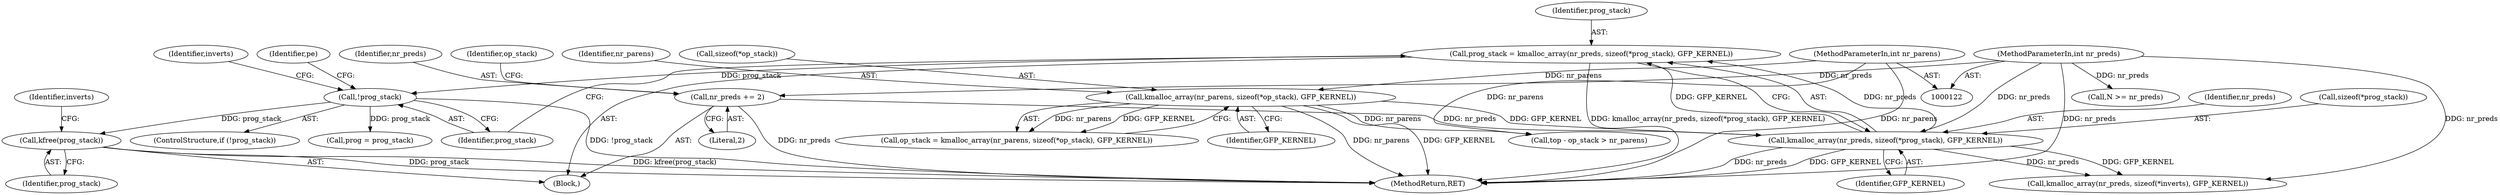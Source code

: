 digraph "0_linux_81f9c4e4177d31ced6f52a89bb70e93bfb77ca03_1@API" {
"1000619" [label="(Call,kfree(prog_stack))"];
"1000184" [label="(Call,!prog_stack)"];
"1000175" [label="(Call,prog_stack = kmalloc_array(nr_preds, sizeof(*prog_stack), GFP_KERNEL))"];
"1000177" [label="(Call,kmalloc_array(nr_preds, sizeof(*prog_stack), GFP_KERNEL))"];
"1000157" [label="(Call,nr_preds += 2)"];
"1000125" [label="(MethodParameterIn,int nr_preds)"];
"1000162" [label="(Call,kmalloc_array(nr_parens, sizeof(*op_stack), GFP_KERNEL))"];
"1000124" [label="(MethodParameterIn,int nr_parens)"];
"1000175" [label="(Call,prog_stack = kmalloc_array(nr_preds, sizeof(*prog_stack), GFP_KERNEL))"];
"1000157" [label="(Call,nr_preds += 2)"];
"1000195" [label="(Call,kmalloc_array(nr_preds, sizeof(*inverts), GFP_KERNEL))"];
"1000162" [label="(Call,kmalloc_array(nr_parens, sizeof(*op_stack), GFP_KERNEL))"];
"1000268" [label="(Call,N >= nr_preds)"];
"1000183" [label="(ControlStructure,if (!prog_stack))"];
"1000163" [label="(Identifier,nr_parens)"];
"1000622" [label="(Identifier,inverts)"];
"1000161" [label="(Identifier,op_stack)"];
"1000129" [label="(Block,)"];
"1000176" [label="(Identifier,prog_stack)"];
"1000619" [label="(Call,kfree(prog_stack))"];
"1000177" [label="(Call,kmalloc_array(nr_preds, sizeof(*prog_stack), GFP_KERNEL))"];
"1000164" [label="(Call,sizeof(*op_stack))"];
"1000160" [label="(Call,op_stack = kmalloc_array(nr_parens, sizeof(*op_stack), GFP_KERNEL))"];
"1000185" [label="(Identifier,prog_stack)"];
"1000626" [label="(MethodReturn,RET)"];
"1000184" [label="(Call,!prog_stack)"];
"1000620" [label="(Identifier,prog_stack)"];
"1000178" [label="(Identifier,nr_preds)"];
"1000125" [label="(MethodParameterIn,int nr_preds)"];
"1000158" [label="(Identifier,nr_preds)"];
"1000241" [label="(Call,top - op_stack > nr_parens)"];
"1000214" [label="(Call,prog = prog_stack)"];
"1000167" [label="(Identifier,GFP_KERNEL)"];
"1000188" [label="(Identifier,pe)"];
"1000159" [label="(Literal,2)"];
"1000182" [label="(Identifier,GFP_KERNEL)"];
"1000194" [label="(Identifier,inverts)"];
"1000179" [label="(Call,sizeof(*prog_stack))"];
"1000124" [label="(MethodParameterIn,int nr_parens)"];
"1000619" -> "1000129"  [label="AST: "];
"1000619" -> "1000620"  [label="CFG: "];
"1000620" -> "1000619"  [label="AST: "];
"1000622" -> "1000619"  [label="CFG: "];
"1000619" -> "1000626"  [label="DDG: kfree(prog_stack)"];
"1000619" -> "1000626"  [label="DDG: prog_stack"];
"1000184" -> "1000619"  [label="DDG: prog_stack"];
"1000184" -> "1000183"  [label="AST: "];
"1000184" -> "1000185"  [label="CFG: "];
"1000185" -> "1000184"  [label="AST: "];
"1000188" -> "1000184"  [label="CFG: "];
"1000194" -> "1000184"  [label="CFG: "];
"1000184" -> "1000626"  [label="DDG: !prog_stack"];
"1000175" -> "1000184"  [label="DDG: prog_stack"];
"1000184" -> "1000214"  [label="DDG: prog_stack"];
"1000175" -> "1000129"  [label="AST: "];
"1000175" -> "1000177"  [label="CFG: "];
"1000176" -> "1000175"  [label="AST: "];
"1000177" -> "1000175"  [label="AST: "];
"1000185" -> "1000175"  [label="CFG: "];
"1000175" -> "1000626"  [label="DDG: kmalloc_array(nr_preds, sizeof(*prog_stack), GFP_KERNEL)"];
"1000177" -> "1000175"  [label="DDG: nr_preds"];
"1000177" -> "1000175"  [label="DDG: GFP_KERNEL"];
"1000177" -> "1000182"  [label="CFG: "];
"1000178" -> "1000177"  [label="AST: "];
"1000179" -> "1000177"  [label="AST: "];
"1000182" -> "1000177"  [label="AST: "];
"1000177" -> "1000626"  [label="DDG: GFP_KERNEL"];
"1000177" -> "1000626"  [label="DDG: nr_preds"];
"1000157" -> "1000177"  [label="DDG: nr_preds"];
"1000125" -> "1000177"  [label="DDG: nr_preds"];
"1000162" -> "1000177"  [label="DDG: GFP_KERNEL"];
"1000177" -> "1000195"  [label="DDG: nr_preds"];
"1000177" -> "1000195"  [label="DDG: GFP_KERNEL"];
"1000157" -> "1000129"  [label="AST: "];
"1000157" -> "1000159"  [label="CFG: "];
"1000158" -> "1000157"  [label="AST: "];
"1000159" -> "1000157"  [label="AST: "];
"1000161" -> "1000157"  [label="CFG: "];
"1000157" -> "1000626"  [label="DDG: nr_preds"];
"1000125" -> "1000157"  [label="DDG: nr_preds"];
"1000125" -> "1000122"  [label="AST: "];
"1000125" -> "1000626"  [label="DDG: nr_preds"];
"1000125" -> "1000195"  [label="DDG: nr_preds"];
"1000125" -> "1000268"  [label="DDG: nr_preds"];
"1000162" -> "1000160"  [label="AST: "];
"1000162" -> "1000167"  [label="CFG: "];
"1000163" -> "1000162"  [label="AST: "];
"1000164" -> "1000162"  [label="AST: "];
"1000167" -> "1000162"  [label="AST: "];
"1000160" -> "1000162"  [label="CFG: "];
"1000162" -> "1000626"  [label="DDG: GFP_KERNEL"];
"1000162" -> "1000626"  [label="DDG: nr_parens"];
"1000162" -> "1000160"  [label="DDG: nr_parens"];
"1000162" -> "1000160"  [label="DDG: GFP_KERNEL"];
"1000124" -> "1000162"  [label="DDG: nr_parens"];
"1000162" -> "1000241"  [label="DDG: nr_parens"];
"1000124" -> "1000122"  [label="AST: "];
"1000124" -> "1000626"  [label="DDG: nr_parens"];
"1000124" -> "1000241"  [label="DDG: nr_parens"];
}
